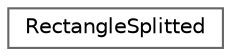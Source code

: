 digraph "Graphical Class Hierarchy"
{
 // LATEX_PDF_SIZE
  bgcolor="transparent";
  edge [fontname=Helvetica,fontsize=10,labelfontname=Helvetica,labelfontsize=10];
  node [fontname=Helvetica,fontsize=10,shape=box,height=0.2,width=0.4];
  rankdir="LR";
  Node0 [id="Node000000",label="RectangleSplitted",height=0.2,width=0.4,color="grey40", fillcolor="white", style="filled",URL="$structRectangleSplitted.html",tooltip=" "];
}
